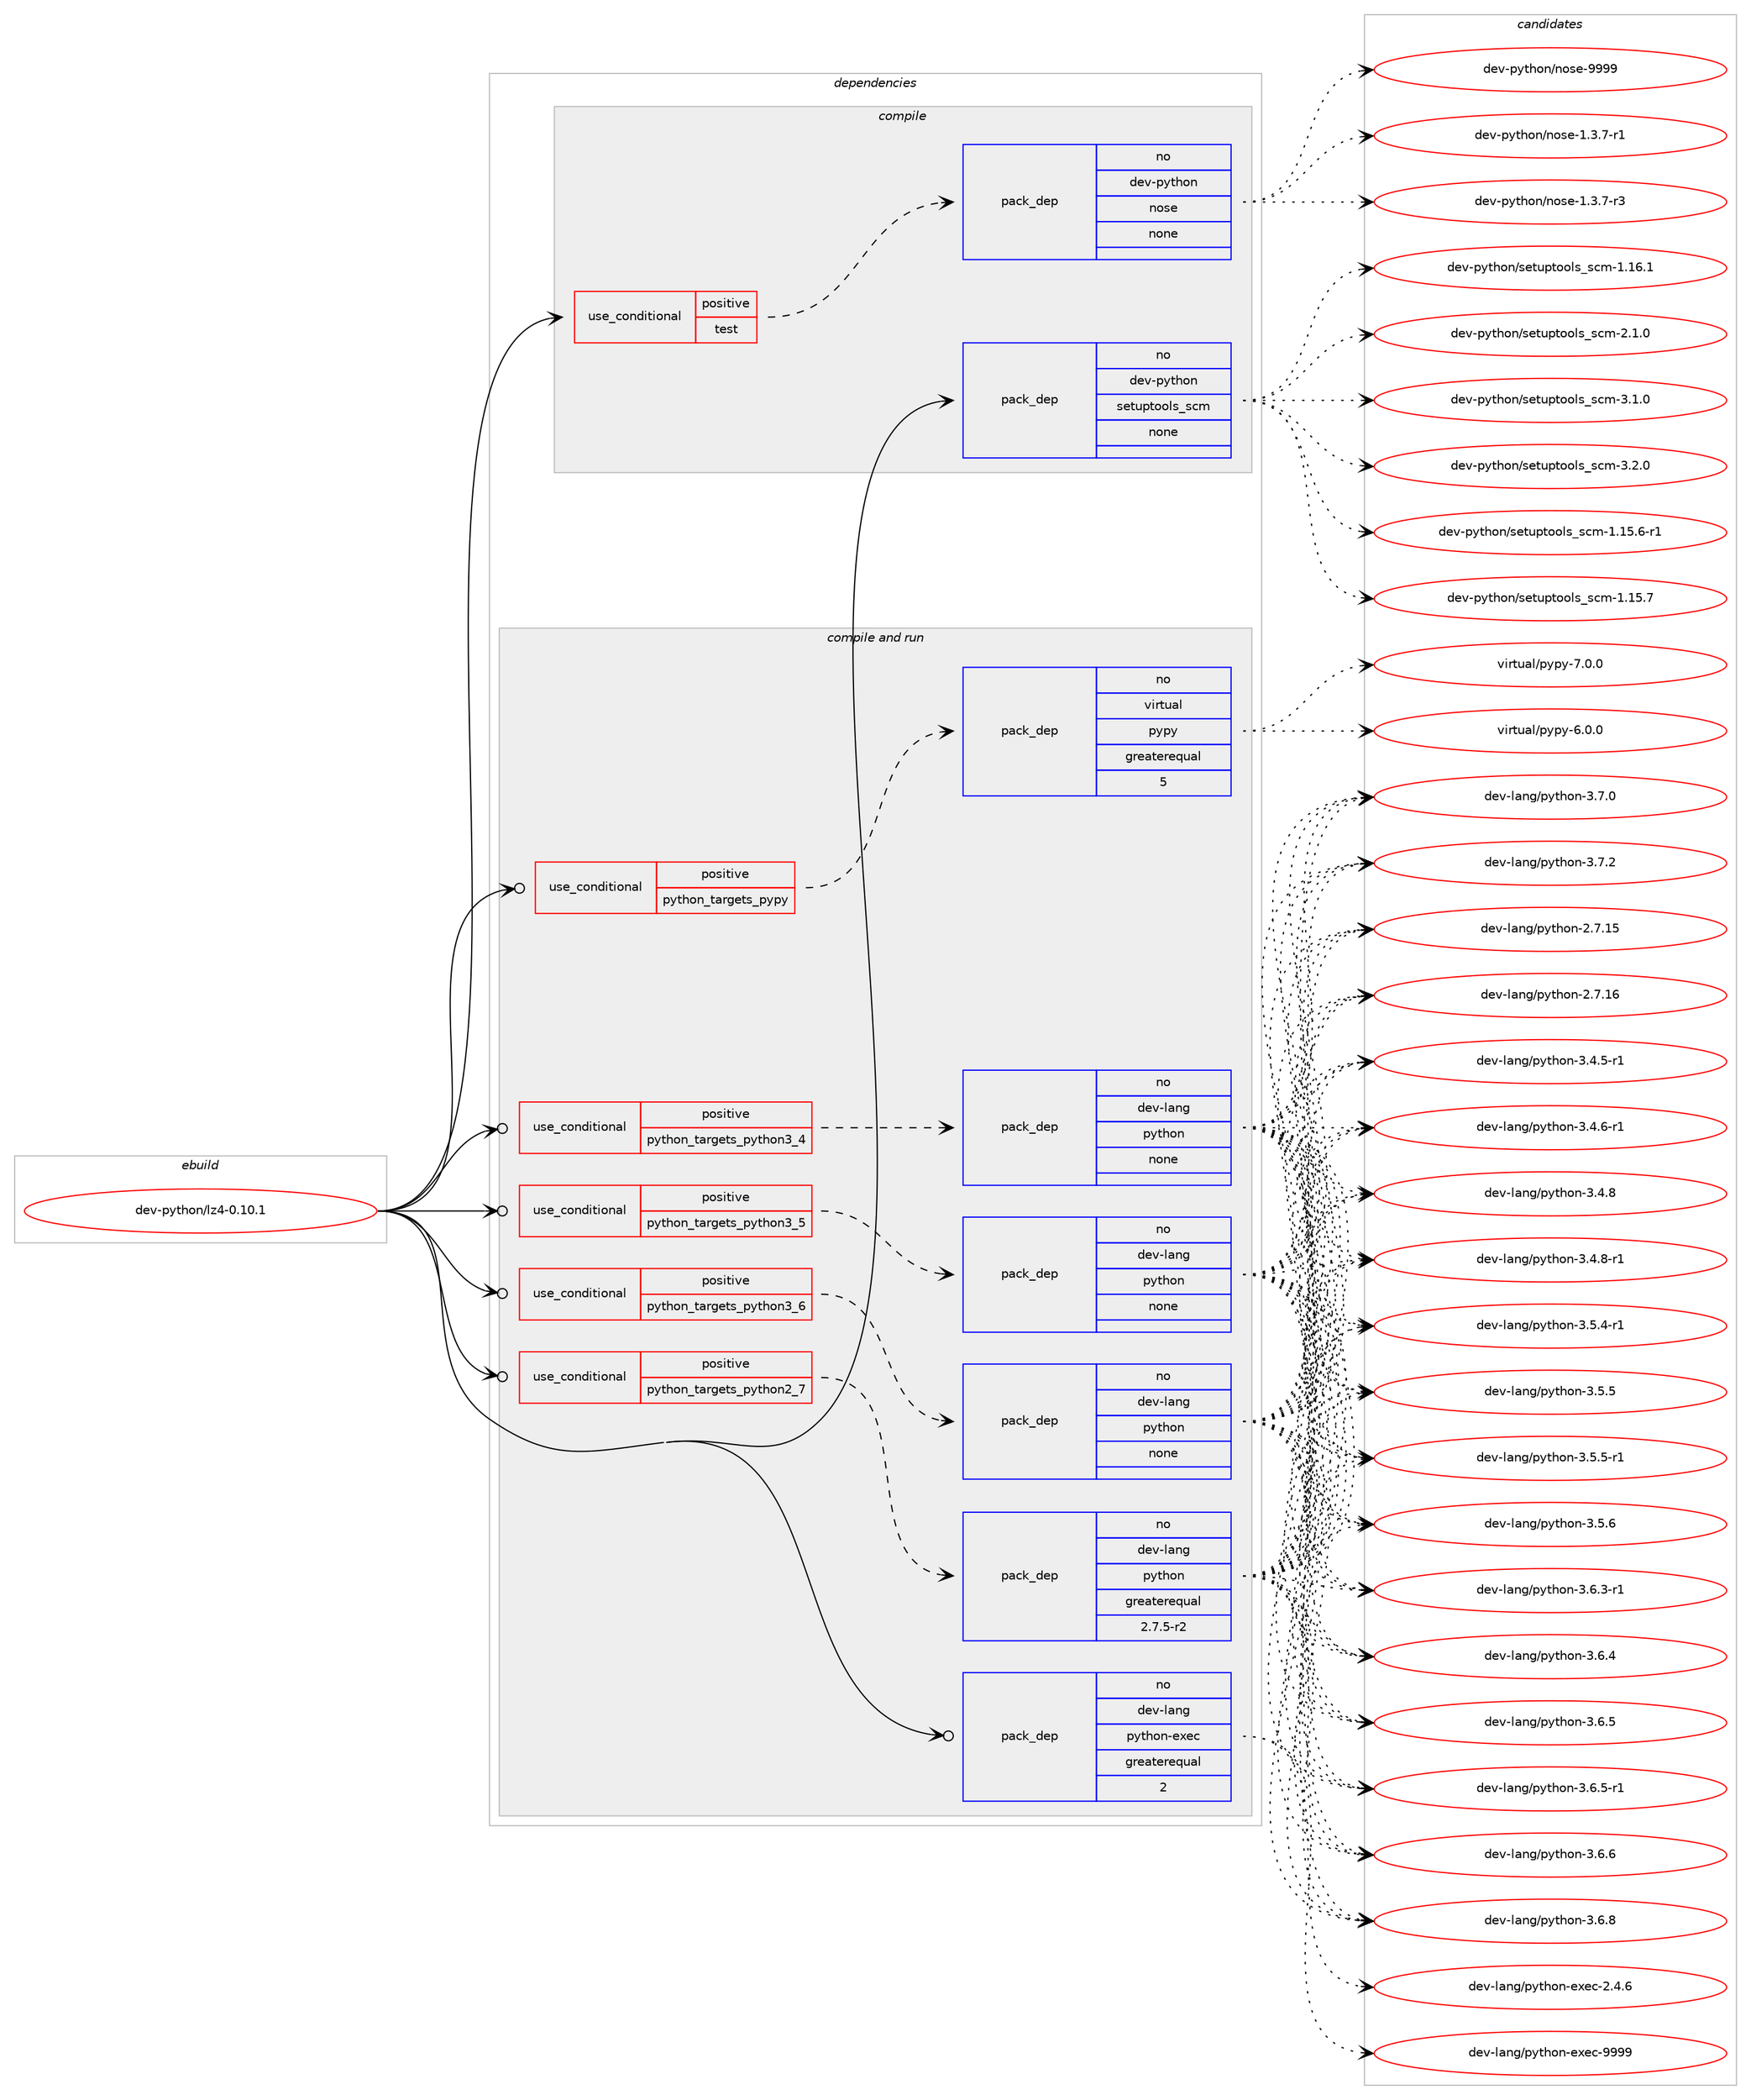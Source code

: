 digraph prolog {

# *************
# Graph options
# *************

newrank=true;
concentrate=true;
compound=true;
graph [rankdir=LR,fontname=Helvetica,fontsize=10,ranksep=1.5];#, ranksep=2.5, nodesep=0.2];
edge  [arrowhead=vee];
node  [fontname=Helvetica,fontsize=10];

# **********
# The ebuild
# **********

subgraph cluster_leftcol {
color=gray;
rank=same;
label=<<i>ebuild</i>>;
id [label="dev-python/lz4-0.10.1", color=red, width=4, href="../dev-python/lz4-0.10.1.svg"];
}

# ****************
# The dependencies
# ****************

subgraph cluster_midcol {
color=gray;
label=<<i>dependencies</i>>;
subgraph cluster_compile {
fillcolor="#eeeeee";
style=filled;
label=<<i>compile</i>>;
subgraph cond377121 {
dependency1417794 [label=<<TABLE BORDER="0" CELLBORDER="1" CELLSPACING="0" CELLPADDING="4"><TR><TD ROWSPAN="3" CELLPADDING="10">use_conditional</TD></TR><TR><TD>positive</TD></TR><TR><TD>test</TD></TR></TABLE>>, shape=none, color=red];
subgraph pack1017400 {
dependency1417795 [label=<<TABLE BORDER="0" CELLBORDER="1" CELLSPACING="0" CELLPADDING="4" WIDTH="220"><TR><TD ROWSPAN="6" CELLPADDING="30">pack_dep</TD></TR><TR><TD WIDTH="110">no</TD></TR><TR><TD>dev-python</TD></TR><TR><TD>nose</TD></TR><TR><TD>none</TD></TR><TR><TD></TD></TR></TABLE>>, shape=none, color=blue];
}
dependency1417794:e -> dependency1417795:w [weight=20,style="dashed",arrowhead="vee"];
}
id:e -> dependency1417794:w [weight=20,style="solid",arrowhead="vee"];
subgraph pack1017401 {
dependency1417796 [label=<<TABLE BORDER="0" CELLBORDER="1" CELLSPACING="0" CELLPADDING="4" WIDTH="220"><TR><TD ROWSPAN="6" CELLPADDING="30">pack_dep</TD></TR><TR><TD WIDTH="110">no</TD></TR><TR><TD>dev-python</TD></TR><TR><TD>setuptools_scm</TD></TR><TR><TD>none</TD></TR><TR><TD></TD></TR></TABLE>>, shape=none, color=blue];
}
id:e -> dependency1417796:w [weight=20,style="solid",arrowhead="vee"];
}
subgraph cluster_compileandrun {
fillcolor="#eeeeee";
style=filled;
label=<<i>compile and run</i>>;
subgraph cond377122 {
dependency1417797 [label=<<TABLE BORDER="0" CELLBORDER="1" CELLSPACING="0" CELLPADDING="4"><TR><TD ROWSPAN="3" CELLPADDING="10">use_conditional</TD></TR><TR><TD>positive</TD></TR><TR><TD>python_targets_pypy</TD></TR></TABLE>>, shape=none, color=red];
subgraph pack1017402 {
dependency1417798 [label=<<TABLE BORDER="0" CELLBORDER="1" CELLSPACING="0" CELLPADDING="4" WIDTH="220"><TR><TD ROWSPAN="6" CELLPADDING="30">pack_dep</TD></TR><TR><TD WIDTH="110">no</TD></TR><TR><TD>virtual</TD></TR><TR><TD>pypy</TD></TR><TR><TD>greaterequal</TD></TR><TR><TD>5</TD></TR></TABLE>>, shape=none, color=blue];
}
dependency1417797:e -> dependency1417798:w [weight=20,style="dashed",arrowhead="vee"];
}
id:e -> dependency1417797:w [weight=20,style="solid",arrowhead="odotvee"];
subgraph cond377123 {
dependency1417799 [label=<<TABLE BORDER="0" CELLBORDER="1" CELLSPACING="0" CELLPADDING="4"><TR><TD ROWSPAN="3" CELLPADDING="10">use_conditional</TD></TR><TR><TD>positive</TD></TR><TR><TD>python_targets_python2_7</TD></TR></TABLE>>, shape=none, color=red];
subgraph pack1017403 {
dependency1417800 [label=<<TABLE BORDER="0" CELLBORDER="1" CELLSPACING="0" CELLPADDING="4" WIDTH="220"><TR><TD ROWSPAN="6" CELLPADDING="30">pack_dep</TD></TR><TR><TD WIDTH="110">no</TD></TR><TR><TD>dev-lang</TD></TR><TR><TD>python</TD></TR><TR><TD>greaterequal</TD></TR><TR><TD>2.7.5-r2</TD></TR></TABLE>>, shape=none, color=blue];
}
dependency1417799:e -> dependency1417800:w [weight=20,style="dashed",arrowhead="vee"];
}
id:e -> dependency1417799:w [weight=20,style="solid",arrowhead="odotvee"];
subgraph cond377124 {
dependency1417801 [label=<<TABLE BORDER="0" CELLBORDER="1" CELLSPACING="0" CELLPADDING="4"><TR><TD ROWSPAN="3" CELLPADDING="10">use_conditional</TD></TR><TR><TD>positive</TD></TR><TR><TD>python_targets_python3_4</TD></TR></TABLE>>, shape=none, color=red];
subgraph pack1017404 {
dependency1417802 [label=<<TABLE BORDER="0" CELLBORDER="1" CELLSPACING="0" CELLPADDING="4" WIDTH="220"><TR><TD ROWSPAN="6" CELLPADDING="30">pack_dep</TD></TR><TR><TD WIDTH="110">no</TD></TR><TR><TD>dev-lang</TD></TR><TR><TD>python</TD></TR><TR><TD>none</TD></TR><TR><TD></TD></TR></TABLE>>, shape=none, color=blue];
}
dependency1417801:e -> dependency1417802:w [weight=20,style="dashed",arrowhead="vee"];
}
id:e -> dependency1417801:w [weight=20,style="solid",arrowhead="odotvee"];
subgraph cond377125 {
dependency1417803 [label=<<TABLE BORDER="0" CELLBORDER="1" CELLSPACING="0" CELLPADDING="4"><TR><TD ROWSPAN="3" CELLPADDING="10">use_conditional</TD></TR><TR><TD>positive</TD></TR><TR><TD>python_targets_python3_5</TD></TR></TABLE>>, shape=none, color=red];
subgraph pack1017405 {
dependency1417804 [label=<<TABLE BORDER="0" CELLBORDER="1" CELLSPACING="0" CELLPADDING="4" WIDTH="220"><TR><TD ROWSPAN="6" CELLPADDING="30">pack_dep</TD></TR><TR><TD WIDTH="110">no</TD></TR><TR><TD>dev-lang</TD></TR><TR><TD>python</TD></TR><TR><TD>none</TD></TR><TR><TD></TD></TR></TABLE>>, shape=none, color=blue];
}
dependency1417803:e -> dependency1417804:w [weight=20,style="dashed",arrowhead="vee"];
}
id:e -> dependency1417803:w [weight=20,style="solid",arrowhead="odotvee"];
subgraph cond377126 {
dependency1417805 [label=<<TABLE BORDER="0" CELLBORDER="1" CELLSPACING="0" CELLPADDING="4"><TR><TD ROWSPAN="3" CELLPADDING="10">use_conditional</TD></TR><TR><TD>positive</TD></TR><TR><TD>python_targets_python3_6</TD></TR></TABLE>>, shape=none, color=red];
subgraph pack1017406 {
dependency1417806 [label=<<TABLE BORDER="0" CELLBORDER="1" CELLSPACING="0" CELLPADDING="4" WIDTH="220"><TR><TD ROWSPAN="6" CELLPADDING="30">pack_dep</TD></TR><TR><TD WIDTH="110">no</TD></TR><TR><TD>dev-lang</TD></TR><TR><TD>python</TD></TR><TR><TD>none</TD></TR><TR><TD></TD></TR></TABLE>>, shape=none, color=blue];
}
dependency1417805:e -> dependency1417806:w [weight=20,style="dashed",arrowhead="vee"];
}
id:e -> dependency1417805:w [weight=20,style="solid",arrowhead="odotvee"];
subgraph pack1017407 {
dependency1417807 [label=<<TABLE BORDER="0" CELLBORDER="1" CELLSPACING="0" CELLPADDING="4" WIDTH="220"><TR><TD ROWSPAN="6" CELLPADDING="30">pack_dep</TD></TR><TR><TD WIDTH="110">no</TD></TR><TR><TD>dev-lang</TD></TR><TR><TD>python-exec</TD></TR><TR><TD>greaterequal</TD></TR><TR><TD>2</TD></TR></TABLE>>, shape=none, color=blue];
}
id:e -> dependency1417807:w [weight=20,style="solid",arrowhead="odotvee"];
}
subgraph cluster_run {
fillcolor="#eeeeee";
style=filled;
label=<<i>run</i>>;
}
}

# **************
# The candidates
# **************

subgraph cluster_choices {
rank=same;
color=gray;
label=<<i>candidates</i>>;

subgraph choice1017400 {
color=black;
nodesep=1;
choice10010111845112121116104111110471101111151014549465146554511449 [label="dev-python/nose-1.3.7-r1", color=red, width=4,href="../dev-python/nose-1.3.7-r1.svg"];
choice10010111845112121116104111110471101111151014549465146554511451 [label="dev-python/nose-1.3.7-r3", color=red, width=4,href="../dev-python/nose-1.3.7-r3.svg"];
choice10010111845112121116104111110471101111151014557575757 [label="dev-python/nose-9999", color=red, width=4,href="../dev-python/nose-9999.svg"];
dependency1417795:e -> choice10010111845112121116104111110471101111151014549465146554511449:w [style=dotted,weight="100"];
dependency1417795:e -> choice10010111845112121116104111110471101111151014549465146554511451:w [style=dotted,weight="100"];
dependency1417795:e -> choice10010111845112121116104111110471101111151014557575757:w [style=dotted,weight="100"];
}
subgraph choice1017401 {
color=black;
nodesep=1;
choice10010111845112121116104111110471151011161171121161111111081159511599109454946495346544511449 [label="dev-python/setuptools_scm-1.15.6-r1", color=red, width=4,href="../dev-python/setuptools_scm-1.15.6-r1.svg"];
choice1001011184511212111610411111047115101116117112116111111108115951159910945494649534655 [label="dev-python/setuptools_scm-1.15.7", color=red, width=4,href="../dev-python/setuptools_scm-1.15.7.svg"];
choice1001011184511212111610411111047115101116117112116111111108115951159910945494649544649 [label="dev-python/setuptools_scm-1.16.1", color=red, width=4,href="../dev-python/setuptools_scm-1.16.1.svg"];
choice10010111845112121116104111110471151011161171121161111111081159511599109455046494648 [label="dev-python/setuptools_scm-2.1.0", color=red, width=4,href="../dev-python/setuptools_scm-2.1.0.svg"];
choice10010111845112121116104111110471151011161171121161111111081159511599109455146494648 [label="dev-python/setuptools_scm-3.1.0", color=red, width=4,href="../dev-python/setuptools_scm-3.1.0.svg"];
choice10010111845112121116104111110471151011161171121161111111081159511599109455146504648 [label="dev-python/setuptools_scm-3.2.0", color=red, width=4,href="../dev-python/setuptools_scm-3.2.0.svg"];
dependency1417796:e -> choice10010111845112121116104111110471151011161171121161111111081159511599109454946495346544511449:w [style=dotted,weight="100"];
dependency1417796:e -> choice1001011184511212111610411111047115101116117112116111111108115951159910945494649534655:w [style=dotted,weight="100"];
dependency1417796:e -> choice1001011184511212111610411111047115101116117112116111111108115951159910945494649544649:w [style=dotted,weight="100"];
dependency1417796:e -> choice10010111845112121116104111110471151011161171121161111111081159511599109455046494648:w [style=dotted,weight="100"];
dependency1417796:e -> choice10010111845112121116104111110471151011161171121161111111081159511599109455146494648:w [style=dotted,weight="100"];
dependency1417796:e -> choice10010111845112121116104111110471151011161171121161111111081159511599109455146504648:w [style=dotted,weight="100"];
}
subgraph choice1017402 {
color=black;
nodesep=1;
choice1181051141161179710847112121112121455446484648 [label="virtual/pypy-6.0.0", color=red, width=4,href="../virtual/pypy-6.0.0.svg"];
choice1181051141161179710847112121112121455546484648 [label="virtual/pypy-7.0.0", color=red, width=4,href="../virtual/pypy-7.0.0.svg"];
dependency1417798:e -> choice1181051141161179710847112121112121455446484648:w [style=dotted,weight="100"];
dependency1417798:e -> choice1181051141161179710847112121112121455546484648:w [style=dotted,weight="100"];
}
subgraph choice1017403 {
color=black;
nodesep=1;
choice10010111845108971101034711212111610411111045504655464953 [label="dev-lang/python-2.7.15", color=red, width=4,href="../dev-lang/python-2.7.15.svg"];
choice10010111845108971101034711212111610411111045504655464954 [label="dev-lang/python-2.7.16", color=red, width=4,href="../dev-lang/python-2.7.16.svg"];
choice1001011184510897110103471121211161041111104551465246534511449 [label="dev-lang/python-3.4.5-r1", color=red, width=4,href="../dev-lang/python-3.4.5-r1.svg"];
choice1001011184510897110103471121211161041111104551465246544511449 [label="dev-lang/python-3.4.6-r1", color=red, width=4,href="../dev-lang/python-3.4.6-r1.svg"];
choice100101118451089711010347112121116104111110455146524656 [label="dev-lang/python-3.4.8", color=red, width=4,href="../dev-lang/python-3.4.8.svg"];
choice1001011184510897110103471121211161041111104551465246564511449 [label="dev-lang/python-3.4.8-r1", color=red, width=4,href="../dev-lang/python-3.4.8-r1.svg"];
choice1001011184510897110103471121211161041111104551465346524511449 [label="dev-lang/python-3.5.4-r1", color=red, width=4,href="../dev-lang/python-3.5.4-r1.svg"];
choice100101118451089711010347112121116104111110455146534653 [label="dev-lang/python-3.5.5", color=red, width=4,href="../dev-lang/python-3.5.5.svg"];
choice1001011184510897110103471121211161041111104551465346534511449 [label="dev-lang/python-3.5.5-r1", color=red, width=4,href="../dev-lang/python-3.5.5-r1.svg"];
choice100101118451089711010347112121116104111110455146534654 [label="dev-lang/python-3.5.6", color=red, width=4,href="../dev-lang/python-3.5.6.svg"];
choice1001011184510897110103471121211161041111104551465446514511449 [label="dev-lang/python-3.6.3-r1", color=red, width=4,href="../dev-lang/python-3.6.3-r1.svg"];
choice100101118451089711010347112121116104111110455146544652 [label="dev-lang/python-3.6.4", color=red, width=4,href="../dev-lang/python-3.6.4.svg"];
choice100101118451089711010347112121116104111110455146544653 [label="dev-lang/python-3.6.5", color=red, width=4,href="../dev-lang/python-3.6.5.svg"];
choice1001011184510897110103471121211161041111104551465446534511449 [label="dev-lang/python-3.6.5-r1", color=red, width=4,href="../dev-lang/python-3.6.5-r1.svg"];
choice100101118451089711010347112121116104111110455146544654 [label="dev-lang/python-3.6.6", color=red, width=4,href="../dev-lang/python-3.6.6.svg"];
choice100101118451089711010347112121116104111110455146544656 [label="dev-lang/python-3.6.8", color=red, width=4,href="../dev-lang/python-3.6.8.svg"];
choice100101118451089711010347112121116104111110455146554648 [label="dev-lang/python-3.7.0", color=red, width=4,href="../dev-lang/python-3.7.0.svg"];
choice100101118451089711010347112121116104111110455146554650 [label="dev-lang/python-3.7.2", color=red, width=4,href="../dev-lang/python-3.7.2.svg"];
dependency1417800:e -> choice10010111845108971101034711212111610411111045504655464953:w [style=dotted,weight="100"];
dependency1417800:e -> choice10010111845108971101034711212111610411111045504655464954:w [style=dotted,weight="100"];
dependency1417800:e -> choice1001011184510897110103471121211161041111104551465246534511449:w [style=dotted,weight="100"];
dependency1417800:e -> choice1001011184510897110103471121211161041111104551465246544511449:w [style=dotted,weight="100"];
dependency1417800:e -> choice100101118451089711010347112121116104111110455146524656:w [style=dotted,weight="100"];
dependency1417800:e -> choice1001011184510897110103471121211161041111104551465246564511449:w [style=dotted,weight="100"];
dependency1417800:e -> choice1001011184510897110103471121211161041111104551465346524511449:w [style=dotted,weight="100"];
dependency1417800:e -> choice100101118451089711010347112121116104111110455146534653:w [style=dotted,weight="100"];
dependency1417800:e -> choice1001011184510897110103471121211161041111104551465346534511449:w [style=dotted,weight="100"];
dependency1417800:e -> choice100101118451089711010347112121116104111110455146534654:w [style=dotted,weight="100"];
dependency1417800:e -> choice1001011184510897110103471121211161041111104551465446514511449:w [style=dotted,weight="100"];
dependency1417800:e -> choice100101118451089711010347112121116104111110455146544652:w [style=dotted,weight="100"];
dependency1417800:e -> choice100101118451089711010347112121116104111110455146544653:w [style=dotted,weight="100"];
dependency1417800:e -> choice1001011184510897110103471121211161041111104551465446534511449:w [style=dotted,weight="100"];
dependency1417800:e -> choice100101118451089711010347112121116104111110455146544654:w [style=dotted,weight="100"];
dependency1417800:e -> choice100101118451089711010347112121116104111110455146544656:w [style=dotted,weight="100"];
dependency1417800:e -> choice100101118451089711010347112121116104111110455146554648:w [style=dotted,weight="100"];
dependency1417800:e -> choice100101118451089711010347112121116104111110455146554650:w [style=dotted,weight="100"];
}
subgraph choice1017404 {
color=black;
nodesep=1;
choice10010111845108971101034711212111610411111045504655464953 [label="dev-lang/python-2.7.15", color=red, width=4,href="../dev-lang/python-2.7.15.svg"];
choice10010111845108971101034711212111610411111045504655464954 [label="dev-lang/python-2.7.16", color=red, width=4,href="../dev-lang/python-2.7.16.svg"];
choice1001011184510897110103471121211161041111104551465246534511449 [label="dev-lang/python-3.4.5-r1", color=red, width=4,href="../dev-lang/python-3.4.5-r1.svg"];
choice1001011184510897110103471121211161041111104551465246544511449 [label="dev-lang/python-3.4.6-r1", color=red, width=4,href="../dev-lang/python-3.4.6-r1.svg"];
choice100101118451089711010347112121116104111110455146524656 [label="dev-lang/python-3.4.8", color=red, width=4,href="../dev-lang/python-3.4.8.svg"];
choice1001011184510897110103471121211161041111104551465246564511449 [label="dev-lang/python-3.4.8-r1", color=red, width=4,href="../dev-lang/python-3.4.8-r1.svg"];
choice1001011184510897110103471121211161041111104551465346524511449 [label="dev-lang/python-3.5.4-r1", color=red, width=4,href="../dev-lang/python-3.5.4-r1.svg"];
choice100101118451089711010347112121116104111110455146534653 [label="dev-lang/python-3.5.5", color=red, width=4,href="../dev-lang/python-3.5.5.svg"];
choice1001011184510897110103471121211161041111104551465346534511449 [label="dev-lang/python-3.5.5-r1", color=red, width=4,href="../dev-lang/python-3.5.5-r1.svg"];
choice100101118451089711010347112121116104111110455146534654 [label="dev-lang/python-3.5.6", color=red, width=4,href="../dev-lang/python-3.5.6.svg"];
choice1001011184510897110103471121211161041111104551465446514511449 [label="dev-lang/python-3.6.3-r1", color=red, width=4,href="../dev-lang/python-3.6.3-r1.svg"];
choice100101118451089711010347112121116104111110455146544652 [label="dev-lang/python-3.6.4", color=red, width=4,href="../dev-lang/python-3.6.4.svg"];
choice100101118451089711010347112121116104111110455146544653 [label="dev-lang/python-3.6.5", color=red, width=4,href="../dev-lang/python-3.6.5.svg"];
choice1001011184510897110103471121211161041111104551465446534511449 [label="dev-lang/python-3.6.5-r1", color=red, width=4,href="../dev-lang/python-3.6.5-r1.svg"];
choice100101118451089711010347112121116104111110455146544654 [label="dev-lang/python-3.6.6", color=red, width=4,href="../dev-lang/python-3.6.6.svg"];
choice100101118451089711010347112121116104111110455146544656 [label="dev-lang/python-3.6.8", color=red, width=4,href="../dev-lang/python-3.6.8.svg"];
choice100101118451089711010347112121116104111110455146554648 [label="dev-lang/python-3.7.0", color=red, width=4,href="../dev-lang/python-3.7.0.svg"];
choice100101118451089711010347112121116104111110455146554650 [label="dev-lang/python-3.7.2", color=red, width=4,href="../dev-lang/python-3.7.2.svg"];
dependency1417802:e -> choice10010111845108971101034711212111610411111045504655464953:w [style=dotted,weight="100"];
dependency1417802:e -> choice10010111845108971101034711212111610411111045504655464954:w [style=dotted,weight="100"];
dependency1417802:e -> choice1001011184510897110103471121211161041111104551465246534511449:w [style=dotted,weight="100"];
dependency1417802:e -> choice1001011184510897110103471121211161041111104551465246544511449:w [style=dotted,weight="100"];
dependency1417802:e -> choice100101118451089711010347112121116104111110455146524656:w [style=dotted,weight="100"];
dependency1417802:e -> choice1001011184510897110103471121211161041111104551465246564511449:w [style=dotted,weight="100"];
dependency1417802:e -> choice1001011184510897110103471121211161041111104551465346524511449:w [style=dotted,weight="100"];
dependency1417802:e -> choice100101118451089711010347112121116104111110455146534653:w [style=dotted,weight="100"];
dependency1417802:e -> choice1001011184510897110103471121211161041111104551465346534511449:w [style=dotted,weight="100"];
dependency1417802:e -> choice100101118451089711010347112121116104111110455146534654:w [style=dotted,weight="100"];
dependency1417802:e -> choice1001011184510897110103471121211161041111104551465446514511449:w [style=dotted,weight="100"];
dependency1417802:e -> choice100101118451089711010347112121116104111110455146544652:w [style=dotted,weight="100"];
dependency1417802:e -> choice100101118451089711010347112121116104111110455146544653:w [style=dotted,weight="100"];
dependency1417802:e -> choice1001011184510897110103471121211161041111104551465446534511449:w [style=dotted,weight="100"];
dependency1417802:e -> choice100101118451089711010347112121116104111110455146544654:w [style=dotted,weight="100"];
dependency1417802:e -> choice100101118451089711010347112121116104111110455146544656:w [style=dotted,weight="100"];
dependency1417802:e -> choice100101118451089711010347112121116104111110455146554648:w [style=dotted,weight="100"];
dependency1417802:e -> choice100101118451089711010347112121116104111110455146554650:w [style=dotted,weight="100"];
}
subgraph choice1017405 {
color=black;
nodesep=1;
choice10010111845108971101034711212111610411111045504655464953 [label="dev-lang/python-2.7.15", color=red, width=4,href="../dev-lang/python-2.7.15.svg"];
choice10010111845108971101034711212111610411111045504655464954 [label="dev-lang/python-2.7.16", color=red, width=4,href="../dev-lang/python-2.7.16.svg"];
choice1001011184510897110103471121211161041111104551465246534511449 [label="dev-lang/python-3.4.5-r1", color=red, width=4,href="../dev-lang/python-3.4.5-r1.svg"];
choice1001011184510897110103471121211161041111104551465246544511449 [label="dev-lang/python-3.4.6-r1", color=red, width=4,href="../dev-lang/python-3.4.6-r1.svg"];
choice100101118451089711010347112121116104111110455146524656 [label="dev-lang/python-3.4.8", color=red, width=4,href="../dev-lang/python-3.4.8.svg"];
choice1001011184510897110103471121211161041111104551465246564511449 [label="dev-lang/python-3.4.8-r1", color=red, width=4,href="../dev-lang/python-3.4.8-r1.svg"];
choice1001011184510897110103471121211161041111104551465346524511449 [label="dev-lang/python-3.5.4-r1", color=red, width=4,href="../dev-lang/python-3.5.4-r1.svg"];
choice100101118451089711010347112121116104111110455146534653 [label="dev-lang/python-3.5.5", color=red, width=4,href="../dev-lang/python-3.5.5.svg"];
choice1001011184510897110103471121211161041111104551465346534511449 [label="dev-lang/python-3.5.5-r1", color=red, width=4,href="../dev-lang/python-3.5.5-r1.svg"];
choice100101118451089711010347112121116104111110455146534654 [label="dev-lang/python-3.5.6", color=red, width=4,href="../dev-lang/python-3.5.6.svg"];
choice1001011184510897110103471121211161041111104551465446514511449 [label="dev-lang/python-3.6.3-r1", color=red, width=4,href="../dev-lang/python-3.6.3-r1.svg"];
choice100101118451089711010347112121116104111110455146544652 [label="dev-lang/python-3.6.4", color=red, width=4,href="../dev-lang/python-3.6.4.svg"];
choice100101118451089711010347112121116104111110455146544653 [label="dev-lang/python-3.6.5", color=red, width=4,href="../dev-lang/python-3.6.5.svg"];
choice1001011184510897110103471121211161041111104551465446534511449 [label="dev-lang/python-3.6.5-r1", color=red, width=4,href="../dev-lang/python-3.6.5-r1.svg"];
choice100101118451089711010347112121116104111110455146544654 [label="dev-lang/python-3.6.6", color=red, width=4,href="../dev-lang/python-3.6.6.svg"];
choice100101118451089711010347112121116104111110455146544656 [label="dev-lang/python-3.6.8", color=red, width=4,href="../dev-lang/python-3.6.8.svg"];
choice100101118451089711010347112121116104111110455146554648 [label="dev-lang/python-3.7.0", color=red, width=4,href="../dev-lang/python-3.7.0.svg"];
choice100101118451089711010347112121116104111110455146554650 [label="dev-lang/python-3.7.2", color=red, width=4,href="../dev-lang/python-3.7.2.svg"];
dependency1417804:e -> choice10010111845108971101034711212111610411111045504655464953:w [style=dotted,weight="100"];
dependency1417804:e -> choice10010111845108971101034711212111610411111045504655464954:w [style=dotted,weight="100"];
dependency1417804:e -> choice1001011184510897110103471121211161041111104551465246534511449:w [style=dotted,weight="100"];
dependency1417804:e -> choice1001011184510897110103471121211161041111104551465246544511449:w [style=dotted,weight="100"];
dependency1417804:e -> choice100101118451089711010347112121116104111110455146524656:w [style=dotted,weight="100"];
dependency1417804:e -> choice1001011184510897110103471121211161041111104551465246564511449:w [style=dotted,weight="100"];
dependency1417804:e -> choice1001011184510897110103471121211161041111104551465346524511449:w [style=dotted,weight="100"];
dependency1417804:e -> choice100101118451089711010347112121116104111110455146534653:w [style=dotted,weight="100"];
dependency1417804:e -> choice1001011184510897110103471121211161041111104551465346534511449:w [style=dotted,weight="100"];
dependency1417804:e -> choice100101118451089711010347112121116104111110455146534654:w [style=dotted,weight="100"];
dependency1417804:e -> choice1001011184510897110103471121211161041111104551465446514511449:w [style=dotted,weight="100"];
dependency1417804:e -> choice100101118451089711010347112121116104111110455146544652:w [style=dotted,weight="100"];
dependency1417804:e -> choice100101118451089711010347112121116104111110455146544653:w [style=dotted,weight="100"];
dependency1417804:e -> choice1001011184510897110103471121211161041111104551465446534511449:w [style=dotted,weight="100"];
dependency1417804:e -> choice100101118451089711010347112121116104111110455146544654:w [style=dotted,weight="100"];
dependency1417804:e -> choice100101118451089711010347112121116104111110455146544656:w [style=dotted,weight="100"];
dependency1417804:e -> choice100101118451089711010347112121116104111110455146554648:w [style=dotted,weight="100"];
dependency1417804:e -> choice100101118451089711010347112121116104111110455146554650:w [style=dotted,weight="100"];
}
subgraph choice1017406 {
color=black;
nodesep=1;
choice10010111845108971101034711212111610411111045504655464953 [label="dev-lang/python-2.7.15", color=red, width=4,href="../dev-lang/python-2.7.15.svg"];
choice10010111845108971101034711212111610411111045504655464954 [label="dev-lang/python-2.7.16", color=red, width=4,href="../dev-lang/python-2.7.16.svg"];
choice1001011184510897110103471121211161041111104551465246534511449 [label="dev-lang/python-3.4.5-r1", color=red, width=4,href="../dev-lang/python-3.4.5-r1.svg"];
choice1001011184510897110103471121211161041111104551465246544511449 [label="dev-lang/python-3.4.6-r1", color=red, width=4,href="../dev-lang/python-3.4.6-r1.svg"];
choice100101118451089711010347112121116104111110455146524656 [label="dev-lang/python-3.4.8", color=red, width=4,href="../dev-lang/python-3.4.8.svg"];
choice1001011184510897110103471121211161041111104551465246564511449 [label="dev-lang/python-3.4.8-r1", color=red, width=4,href="../dev-lang/python-3.4.8-r1.svg"];
choice1001011184510897110103471121211161041111104551465346524511449 [label="dev-lang/python-3.5.4-r1", color=red, width=4,href="../dev-lang/python-3.5.4-r1.svg"];
choice100101118451089711010347112121116104111110455146534653 [label="dev-lang/python-3.5.5", color=red, width=4,href="../dev-lang/python-3.5.5.svg"];
choice1001011184510897110103471121211161041111104551465346534511449 [label="dev-lang/python-3.5.5-r1", color=red, width=4,href="../dev-lang/python-3.5.5-r1.svg"];
choice100101118451089711010347112121116104111110455146534654 [label="dev-lang/python-3.5.6", color=red, width=4,href="../dev-lang/python-3.5.6.svg"];
choice1001011184510897110103471121211161041111104551465446514511449 [label="dev-lang/python-3.6.3-r1", color=red, width=4,href="../dev-lang/python-3.6.3-r1.svg"];
choice100101118451089711010347112121116104111110455146544652 [label="dev-lang/python-3.6.4", color=red, width=4,href="../dev-lang/python-3.6.4.svg"];
choice100101118451089711010347112121116104111110455146544653 [label="dev-lang/python-3.6.5", color=red, width=4,href="../dev-lang/python-3.6.5.svg"];
choice1001011184510897110103471121211161041111104551465446534511449 [label="dev-lang/python-3.6.5-r1", color=red, width=4,href="../dev-lang/python-3.6.5-r1.svg"];
choice100101118451089711010347112121116104111110455146544654 [label="dev-lang/python-3.6.6", color=red, width=4,href="../dev-lang/python-3.6.6.svg"];
choice100101118451089711010347112121116104111110455146544656 [label="dev-lang/python-3.6.8", color=red, width=4,href="../dev-lang/python-3.6.8.svg"];
choice100101118451089711010347112121116104111110455146554648 [label="dev-lang/python-3.7.0", color=red, width=4,href="../dev-lang/python-3.7.0.svg"];
choice100101118451089711010347112121116104111110455146554650 [label="dev-lang/python-3.7.2", color=red, width=4,href="../dev-lang/python-3.7.2.svg"];
dependency1417806:e -> choice10010111845108971101034711212111610411111045504655464953:w [style=dotted,weight="100"];
dependency1417806:e -> choice10010111845108971101034711212111610411111045504655464954:w [style=dotted,weight="100"];
dependency1417806:e -> choice1001011184510897110103471121211161041111104551465246534511449:w [style=dotted,weight="100"];
dependency1417806:e -> choice1001011184510897110103471121211161041111104551465246544511449:w [style=dotted,weight="100"];
dependency1417806:e -> choice100101118451089711010347112121116104111110455146524656:w [style=dotted,weight="100"];
dependency1417806:e -> choice1001011184510897110103471121211161041111104551465246564511449:w [style=dotted,weight="100"];
dependency1417806:e -> choice1001011184510897110103471121211161041111104551465346524511449:w [style=dotted,weight="100"];
dependency1417806:e -> choice100101118451089711010347112121116104111110455146534653:w [style=dotted,weight="100"];
dependency1417806:e -> choice1001011184510897110103471121211161041111104551465346534511449:w [style=dotted,weight="100"];
dependency1417806:e -> choice100101118451089711010347112121116104111110455146534654:w [style=dotted,weight="100"];
dependency1417806:e -> choice1001011184510897110103471121211161041111104551465446514511449:w [style=dotted,weight="100"];
dependency1417806:e -> choice100101118451089711010347112121116104111110455146544652:w [style=dotted,weight="100"];
dependency1417806:e -> choice100101118451089711010347112121116104111110455146544653:w [style=dotted,weight="100"];
dependency1417806:e -> choice1001011184510897110103471121211161041111104551465446534511449:w [style=dotted,weight="100"];
dependency1417806:e -> choice100101118451089711010347112121116104111110455146544654:w [style=dotted,weight="100"];
dependency1417806:e -> choice100101118451089711010347112121116104111110455146544656:w [style=dotted,weight="100"];
dependency1417806:e -> choice100101118451089711010347112121116104111110455146554648:w [style=dotted,weight="100"];
dependency1417806:e -> choice100101118451089711010347112121116104111110455146554650:w [style=dotted,weight="100"];
}
subgraph choice1017407 {
color=black;
nodesep=1;
choice1001011184510897110103471121211161041111104510112010199455046524654 [label="dev-lang/python-exec-2.4.6", color=red, width=4,href="../dev-lang/python-exec-2.4.6.svg"];
choice10010111845108971101034711212111610411111045101120101994557575757 [label="dev-lang/python-exec-9999", color=red, width=4,href="../dev-lang/python-exec-9999.svg"];
dependency1417807:e -> choice1001011184510897110103471121211161041111104510112010199455046524654:w [style=dotted,weight="100"];
dependency1417807:e -> choice10010111845108971101034711212111610411111045101120101994557575757:w [style=dotted,weight="100"];
}
}

}
